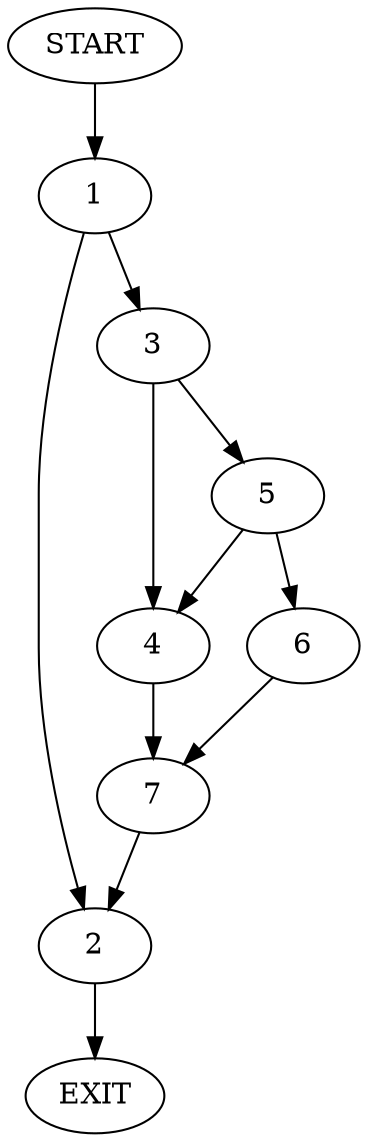 digraph {
0 [label="START"]
8 [label="EXIT"]
0 -> 1
1 -> 2
1 -> 3
3 -> 4
3 -> 5
2 -> 8
5 -> 4
5 -> 6
4 -> 7
6 -> 7
7 -> 2
}
